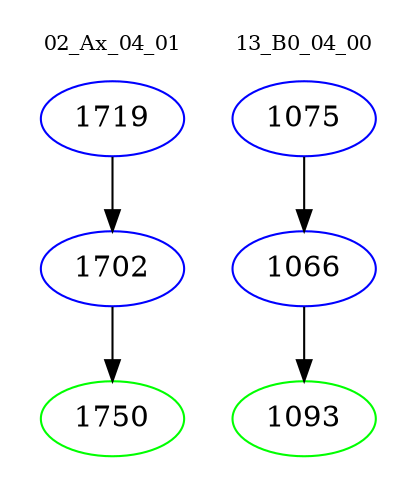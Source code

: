 digraph{
subgraph cluster_0 {
color = white
label = "02_Ax_04_01";
fontsize=10;
T0_1719 [label="1719", color="blue"]
T0_1719 -> T0_1702 [color="black"]
T0_1702 [label="1702", color="blue"]
T0_1702 -> T0_1750 [color="black"]
T0_1750 [label="1750", color="green"]
}
subgraph cluster_1 {
color = white
label = "13_B0_04_00";
fontsize=10;
T1_1075 [label="1075", color="blue"]
T1_1075 -> T1_1066 [color="black"]
T1_1066 [label="1066", color="blue"]
T1_1066 -> T1_1093 [color="black"]
T1_1093 [label="1093", color="green"]
}
}
